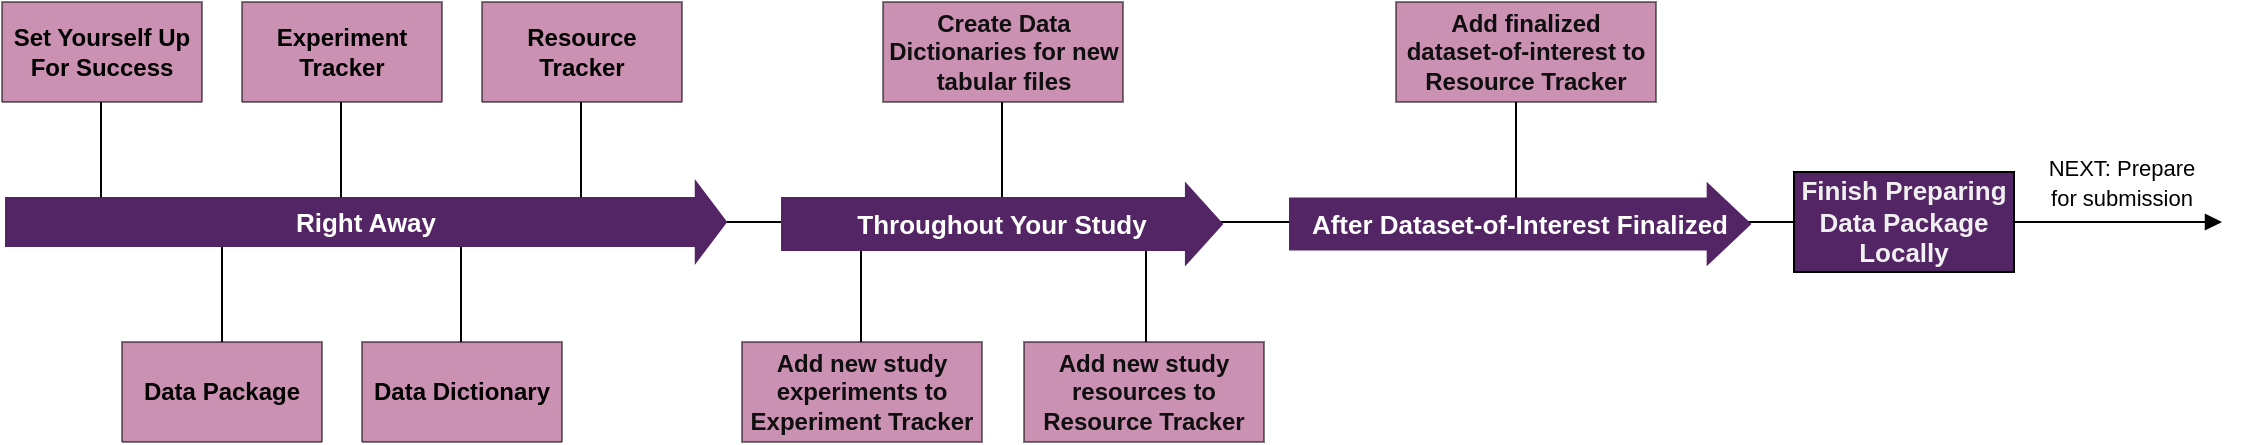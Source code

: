 <mxfile>
    <diagram id="kfqbYSQvsbw34wrSjgwR" name="Page-1">
        <mxGraphModel dx="1076" dy="787" grid="1" gridSize="10" guides="1" tooltips="1" connect="1" arrows="1" fold="1" page="1" pageScale="1" pageWidth="850" pageHeight="1100" math="0" shadow="0">
            <root>
                <mxCell id="0"/>
                <mxCell id="1" parent="0"/>
                <UserObject label="&lt;font style=&quot;font-size: 11px;&quot;&gt;NEXT: Prepare for submission&lt;/font&gt;" link="../../../submit/#placeholder" id="69">
                    <mxCell style="rounded=0;whiteSpace=wrap;html=1;strokeColor=none;" parent="1" vertex="1">
                        <mxGeometry x="1050" y="360" width="80" height="40" as="geometry"/>
                    </mxCell>
                </UserObject>
                <mxCell id="2" value="" style="endArrow=block;html=1;rounded=0;endFill=1;startArrow=none;" parent="1" edge="1">
                    <mxGeometry width="50" height="50" relative="1" as="geometry">
                        <mxPoint x="40" y="400" as="sourcePoint"/>
                        <mxPoint x="1140" y="400" as="targetPoint"/>
                    </mxGeometry>
                </mxCell>
                <mxCell id="5" value="Finish Preparing Data Package Locally" style="rounded=0;whiteSpace=wrap;html=1;fillColor=#532565;fontColor=#F0F0F0;fontStyle=1;glass=0;fontSize=13;" parent="1" vertex="1">
                    <mxGeometry x="926" y="375" width="110" height="50" as="geometry"/>
                </mxCell>
                <UserObject label="Add finalized &lt;br&gt;dataset-of-interest to Resource Tracker" link="#what-to-do-when-your-dataset-of-interest-is-finalized" id="10">
                    <mxCell style="rounded=0;whiteSpace=wrap;html=1;fillColor=#982568;fontColor=#0F0F0F;fontStyle=1;opacity=50;" parent="1" vertex="1">
                        <mxGeometry x="727" y="290" width="130" height="50" as="geometry"/>
                    </mxCell>
                </UserObject>
                <mxCell id="24" value="" style="endArrow=none;html=1;fontColor=#0F0F0F;rounded=0;" parent="1" edge="1">
                    <mxGeometry width="50" height="50" relative="1" as="geometry">
                        <mxPoint x="140" y="460" as="sourcePoint"/>
                        <mxPoint x="140" y="400" as="targetPoint"/>
                    </mxGeometry>
                </mxCell>
                <mxCell id="25" value="" style="endArrow=none;html=1;fontColor=#0F0F0F;rounded=0;" parent="1" edge="1">
                    <mxGeometry width="50" height="50" relative="1" as="geometry">
                        <mxPoint x="199.5" y="400" as="sourcePoint"/>
                        <mxPoint x="199.5" y="340" as="targetPoint"/>
                    </mxGeometry>
                </mxCell>
                <mxCell id="26" value="" style="endArrow=none;html=1;fontColor=#0F0F0F;rounded=0;" parent="1" edge="1">
                    <mxGeometry width="50" height="50" relative="1" as="geometry">
                        <mxPoint x="259.5" y="460" as="sourcePoint"/>
                        <mxPoint x="259.5" y="400" as="targetPoint"/>
                    </mxGeometry>
                </mxCell>
                <mxCell id="28" value="" style="endArrow=none;html=1;fontColor=#0F0F0F;rounded=0;" parent="1" edge="1">
                    <mxGeometry width="50" height="50" relative="1" as="geometry">
                        <mxPoint x="787" y="340" as="sourcePoint"/>
                        <mxPoint x="787" y="400" as="targetPoint"/>
                    </mxGeometry>
                </mxCell>
                <mxCell id="34" value="" style="endArrow=none;html=1;fontColor=#0F0F0F;rounded=0;" parent="1" edge="1">
                    <mxGeometry width="50" height="50" relative="1" as="geometry">
                        <mxPoint x="319.5" y="340" as="sourcePoint"/>
                        <mxPoint x="319.5" y="400" as="targetPoint"/>
                    </mxGeometry>
                </mxCell>
                <UserObject label="&lt;b&gt;Data Package&lt;/b&gt;" link="#initialize-your-data-package" id="45">
                    <mxCell style="swimlane;fontStyle=0;childLayout=stackLayout;horizontal=1;startSize=50;horizontalStack=0;resizeParent=1;resizeParentMax=0;resizeLast=0;collapsible=1;marginBottom=0;whiteSpace=wrap;html=1;rounded=0;shadow=0;glass=0;fillColor=#982568;gradientColor=none;gradientDirection=radial;opacity=50;movable=1;resizable=1;rotatable=1;deletable=1;editable=1;connectable=1;noLabel=0;expand=1;flipV=0;" parent="1" vertex="1" collapsed="1">
                        <mxGeometry x="90" y="460" width="100" height="50" as="geometry">
                            <mxRectangle x="200" y="460" width="120" height="110" as="alternateBounds"/>
                        </mxGeometry>
                    </mxCell>
                </UserObject>
                <mxCell id="46" value="Initialize data package" style="text;strokeColor=default;fillColor=#FFFFFF;align=center;verticalAlign=middle;spacingLeft=4;spacingRight=4;overflow=hidden;points=[[0,0.5],[1,0.5]];portConstraint=eastwest;rotatable=0;whiteSpace=wrap;html=1;rounded=0;shadow=0;glass=0;" parent="45" vertex="1">
                    <mxGeometry y="50" width="120" height="60" as="geometry"/>
                </mxCell>
                <UserObject label="&lt;b&gt;Data Dictionary&lt;/b&gt;" link="#create-data-dictionaries" id="54">
                    <mxCell style="swimlane;fontStyle=0;childLayout=stackLayout;horizontal=1;startSize=50;horizontalStack=0;resizeParent=1;resizeParentMax=0;resizeLast=0;collapsible=1;marginBottom=0;whiteSpace=wrap;html=1;rounded=0;shadow=0;glass=0;fillColor=#982568;gradientColor=none;gradientDirection=radial;opacity=50;arcSize=15;swimlaneFillColor=none;" parent="1" vertex="1" collapsed="1">
                        <mxGeometry x="210" y="460" width="100" height="50" as="geometry">
                            <mxRectangle x="590" y="290" width="120" height="130" as="alternateBounds"/>
                        </mxGeometry>
                    </mxCell>
                </UserObject>
                <mxCell id="55" value="If any shared result depends upon a tabular data file, document the variables in that file." style="text;strokeColor=default;fillColor=#FFFFFF;align=left;verticalAlign=middle;spacingLeft=4;spacingRight=4;overflow=hidden;points=[[0,0.5],[1,0.5]];portConstraint=eastwest;rotatable=0;whiteSpace=wrap;html=1;rounded=0;shadow=0;glass=0;" parent="54" vertex="1">
                    <mxGeometry y="50" width="120" height="80" as="geometry"/>
                </mxCell>
                <mxCell id="58" value="" style="endArrow=none;html=1;fontColor=#0F0F0F;rounded=0;" parent="1" edge="1">
                    <mxGeometry width="50" height="50" relative="1" as="geometry">
                        <mxPoint x="79.5" y="340" as="sourcePoint"/>
                        <mxPoint x="79.5" y="400" as="targetPoint"/>
                    </mxGeometry>
                </mxCell>
                <UserObject label="Right Away" link="#what-to-do-right-away" id="68">
                    <mxCell style="shape=singleArrow;whiteSpace=wrap;html=1;arrowWidth=0.6;arrowSize=0.042;fillColor=#532565;strokeColor=#532565;fontSize=13;labelBorderColor=none;fontColor=#FFFFFF;fontStyle=1" parent="1" vertex="1">
                        <mxGeometry x="32" y="380" width="360" height="40" as="geometry"/>
                    </mxCell>
                </UserObject>
                <mxCell id="90" value="" style="endArrow=none;html=1;fontColor=#0F0F0F;rounded=0;" parent="1" edge="1">
                    <mxGeometry width="50" height="50" relative="1" as="geometry">
                        <mxPoint x="530" y="340" as="sourcePoint"/>
                        <mxPoint x="530" y="400" as="targetPoint"/>
                    </mxGeometry>
                </mxCell>
                <UserObject label="Create Data Dictionaries for new tabular files" link="#what-to-do-continuously-as-you-go" id="95">
                    <mxCell style="rounded=0;whiteSpace=wrap;html=1;fillColor=#982568;fontColor=#0F0F0F;fontStyle=1;opacity=50;" parent="1" vertex="1">
                        <mxGeometry x="470.5" y="290" width="120" height="50" as="geometry"/>
                    </mxCell>
                </UserObject>
                <UserObject label="Add new study experiments to Experiment Tracker" link="#what-to-do-continuously-as-you-go" id="96">
                    <mxCell style="rounded=0;whiteSpace=wrap;html=1;fillColor=#982568;fontColor=#0F0F0F;fontStyle=1;opacity=50;" parent="1" vertex="1">
                        <mxGeometry x="400" y="460" width="120" height="50" as="geometry"/>
                    </mxCell>
                </UserObject>
                <mxCell id="98" value="" style="endArrow=none;html=1;fontColor=#0F0F0F;rounded=0;" parent="1" edge="1">
                    <mxGeometry width="50" height="50" relative="1" as="geometry">
                        <mxPoint x="459.5" y="400" as="sourcePoint"/>
                        <mxPoint x="459.5" y="460" as="targetPoint"/>
                    </mxGeometry>
                </mxCell>
                <UserObject label="Add new study resources to Resource Tracker" link="#what-to-do-continuously-as-you-go" id="99">
                    <mxCell style="rounded=0;whiteSpace=wrap;html=1;fillColor=#982568;fontColor=#0F0F0F;fontStyle=1;opacity=50;" parent="1" vertex="1">
                        <mxGeometry x="541" y="460" width="120" height="50" as="geometry"/>
                    </mxCell>
                </UserObject>
                <mxCell id="100" value="" style="endArrow=none;html=1;fontColor=#0F0F0F;rounded=0;" parent="1" edge="1">
                    <mxGeometry width="50" height="50" relative="1" as="geometry">
                        <mxPoint x="602" y="400" as="sourcePoint"/>
                        <mxPoint x="602" y="460" as="targetPoint"/>
                    </mxGeometry>
                </mxCell>
                <UserObject label="&lt;font color=&quot;#ffffff&quot; style=&quot;font-size: 13px;&quot;&gt;&lt;b style=&quot;font-size: 13px;&quot;&gt;Throughout Your Study&lt;/b&gt;&lt;/font&gt;" link="#what-to-do-continuously-as-you-go" id="101">
                    <mxCell style="shape=singleArrow;whiteSpace=wrap;html=1;arrowWidth=0.65;arrowSize=0.082;fillColor=#532565;strokeColor=#532565;fontSize=13;labelBorderColor=none;" parent="1" vertex="1">
                        <mxGeometry x="420" y="381" width="220" height="40" as="geometry"/>
                    </mxCell>
                </UserObject>
                <UserObject label="&lt;font color=&quot;#ffffff&quot; style=&quot;font-size: 13px;&quot;&gt;&lt;b style=&quot;font-size: 13px;&quot;&gt;After Dataset-of-Interest Finalized&lt;/b&gt;&lt;/font&gt;" link="/#what-to-do-when-your-dataset-of-interest-is-finalized" id="102">
                    <mxCell style="shape=singleArrow;whiteSpace=wrap;html=1;arrowWidth=0.64;arrowSize=0.092;fillColor=#532565;strokeColor=#532565;fontSize=13;labelBorderColor=none;" parent="1" vertex="1">
                        <mxGeometry x="674" y="381" width="230" height="40" as="geometry"/>
                    </mxCell>
                </UserObject>
                <UserObject label="&lt;b&gt;Resource Tracker&lt;/b&gt;" link="#start-your-resource-tracker" id="50">
                    <mxCell style="swimlane;fontStyle=0;childLayout=stackLayout;horizontal=1;startSize=50;horizontalStack=0;resizeParent=1;resizeParentMax=0;resizeLast=0;collapsible=1;marginBottom=0;whiteSpace=wrap;html=1;rounded=0;shadow=0;glass=0;fillColor=#982568;gradientColor=none;gradientDirection=radial;opacity=50;swimlaneLine=1;" parent="1" vertex="1" collapsed="1">
                        <mxGeometry x="270" y="290" width="100" height="50" as="geometry">
                            <mxRectangle x="270" y="290" width="190" height="340" as="alternateBounds"/>
                        </mxGeometry>
                    </mxCell>
                </UserObject>
                <mxCell id="51" value="&lt;b&gt;Step 1&lt;/b&gt;: Add your manuscript and results tracker, documenting their location and association (e.g., your manuscript depends on your results tracker." style="text;strokeColor=default;fillColor=#FFFFFF;align=left;verticalAlign=middle;spacingLeft=4;spacingRight=4;overflow=hidden;points=[[0,0.5],[1,0.5]];portConstraint=eastwest;rotatable=0;whiteSpace=wrap;html=1;rounded=0;shadow=0;glass=0;" parent="50" vertex="1">
                    <mxGeometry y="50" width="190" height="90" as="geometry"/>
                </mxCell>
                <mxCell id="53" value="&lt;b&gt;Step 2&lt;/b&gt;: For each file that a shared result depends upon, document any dependencies (e.g., data dictionary, raw data, code, protocol, etc.)" style="text;strokeColor=default;fillColor=#FFFFFF;align=left;verticalAlign=middle;spacingLeft=4;spacingRight=4;overflow=hidden;points=[[0,0.5],[1,0.5]];portConstraint=eastwest;rotatable=0;whiteSpace=wrap;html=1;rounded=0;shadow=0;glass=0;" parent="50" vertex="1">
                    <mxGeometry y="140" width="190" height="90" as="geometry"/>
                </mxCell>
                <mxCell id="52" value="&lt;b&gt;Step 3&lt;/b&gt;: For each file documented as a resource:&lt;br&gt;1) Create a data dictionary if tabular data&lt;br&gt;2) Document any dependencies&lt;br&gt;Continue until there are no more dependencies to document." style="text;strokeColor=default;fillColor=#FFFFFF;align=left;verticalAlign=middle;spacingLeft=4;spacingRight=4;overflow=hidden;points=[[0,0.5],[1,0.5]];portConstraint=eastwest;rotatable=0;whiteSpace=wrap;html=1;rounded=0;shadow=0;glass=0;" parent="50" vertex="1">
                    <mxGeometry y="230" width="190" height="110" as="geometry"/>
                </mxCell>
                <UserObject label="&lt;b&gt;Experiment Tracker&lt;/b&gt;" link="#start-your-experiment-tracker" id="41">
                    <mxCell style="swimlane;fontStyle=0;childLayout=stackLayout;horizontal=1;startSize=50;horizontalStack=0;resizeParent=1;resizeParentMax=0;resizeLast=0;collapsible=1;marginBottom=0;whiteSpace=wrap;html=1;rounded=0;shadow=0;glass=0;fillColor=#982568;gradientColor=none;gradientDirection=radial;opacity=50;" parent="1" vertex="1" collapsed="1">
                        <mxGeometry x="150" y="290" width="100" height="50" as="geometry">
                            <mxRectangle x="450" y="290" width="120" height="110" as="alternateBounds"/>
                        </mxGeometry>
                    </mxCell>
                </UserObject>
                <mxCell id="42" value="Document contributing experiments" style="text;strokeColor=default;fillColor=#FFFFFF;align=center;verticalAlign=middle;spacingLeft=4;spacingRight=4;overflow=hidden;points=[[0,0.5],[1,0.5]];portConstraint=eastwest;rotatable=0;whiteSpace=wrap;html=1;rounded=0;shadow=0;glass=0;" parent="41" vertex="1">
                    <mxGeometry y="50" width="120" height="60" as="geometry"/>
                </mxCell>
                <UserObject label="&lt;b&gt;Set Yourself Up For Success&lt;/b&gt;" link="#what-to-do-right-away" id="56">
                    <mxCell style="swimlane;fontStyle=0;childLayout=stackLayout;horizontal=1;startSize=50;horizontalStack=0;resizeParent=1;resizeParentMax=0;resizeLast=0;collapsible=1;marginBottom=0;whiteSpace=wrap;html=1;rounded=0;shadow=0;glass=0;fillColor=#982568;gradientColor=none;gradientDirection=radial;opacity=50;" parent="1" vertex="1" collapsed="1">
                        <mxGeometry x="30" y="290" width="100" height="50" as="geometry">
                            <mxRectangle x="90" y="290" width="120" height="150" as="alternateBounds"/>
                        </mxGeometry>
                    </mxCell>
                </UserObject>
                <mxCell id="57" value="&lt;span style=&quot;&quot;&gt;1. Make sure all files are accessible&lt;/span&gt;" style="text;strokeColor=default;fillColor=#FFFFFF;align=left;verticalAlign=middle;spacingLeft=4;spacingRight=4;overflow=hidden;points=[[0,0.5],[1,0.5]];portConstraint=eastwest;rotatable=0;whiteSpace=wrap;html=1;rounded=0;shadow=0;glass=0;" parent="56" vertex="1">
                    <mxGeometry y="50" width="120" height="40" as="geometry"/>
                </mxCell>
                <mxCell id="67" value="&lt;span style=&quot;&quot;&gt;2. Finalize existing resource file names/ paths&lt;/span&gt;" style="text;strokeColor=default;fillColor=#FFFFFF;align=left;verticalAlign=middle;spacingLeft=4;spacingRight=4;overflow=hidden;points=[[0,0.5],[1,0.5]];portConstraint=eastwest;rotatable=0;whiteSpace=wrap;html=1;rounded=0;shadow=0;glass=0;" parent="56" vertex="1">
                    <mxGeometry y="90" width="120" height="60" as="geometry"/>
                </mxCell>
            </root>
        </mxGraphModel>
    </diagram>
</mxfile>